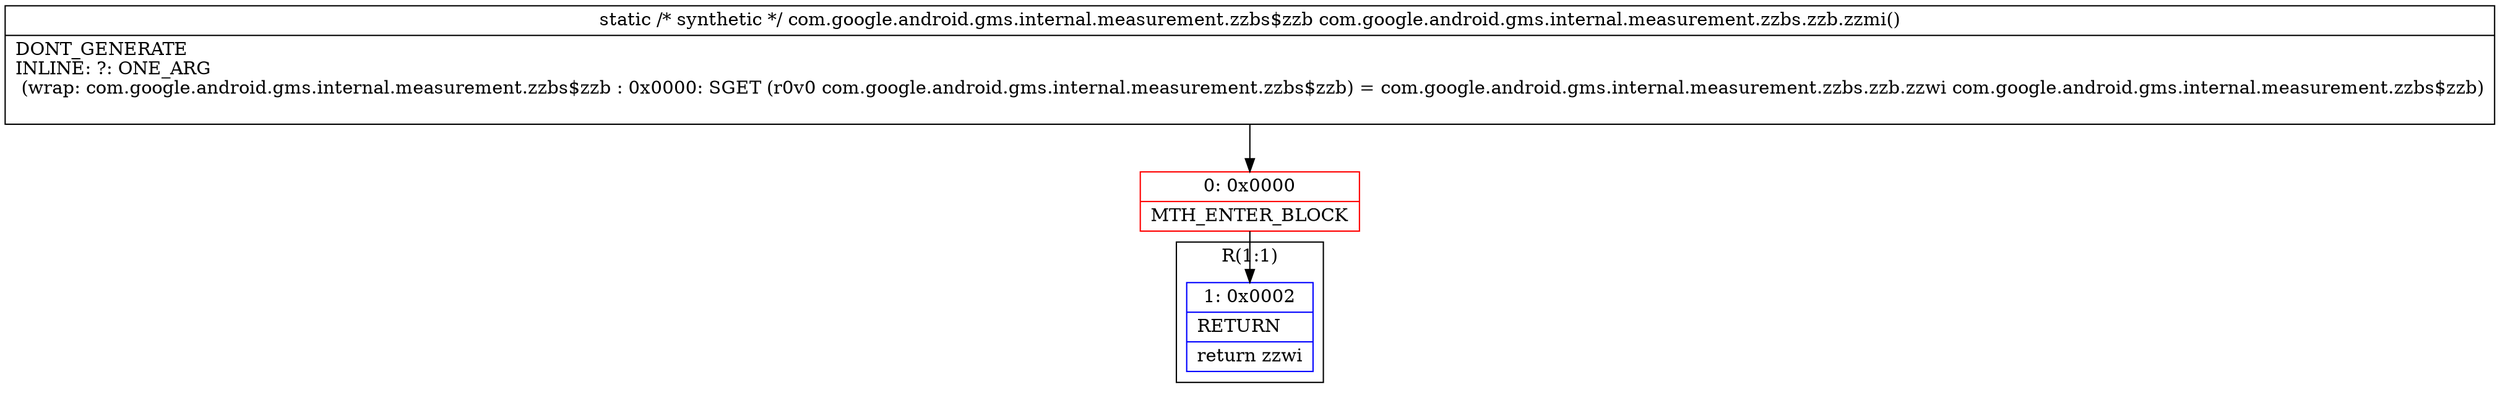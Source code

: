digraph "CFG forcom.google.android.gms.internal.measurement.zzbs.zzb.zzmi()Lcom\/google\/android\/gms\/internal\/measurement\/zzbs$zzb;" {
subgraph cluster_Region_2077268045 {
label = "R(1:1)";
node [shape=record,color=blue];
Node_1 [shape=record,label="{1\:\ 0x0002|RETURN\l|return zzwi\l}"];
}
Node_0 [shape=record,color=red,label="{0\:\ 0x0000|MTH_ENTER_BLOCK\l}"];
MethodNode[shape=record,label="{static \/* synthetic *\/ com.google.android.gms.internal.measurement.zzbs$zzb com.google.android.gms.internal.measurement.zzbs.zzb.zzmi()  | DONT_GENERATE\lINLINE: ?: ONE_ARG  \l  (wrap: com.google.android.gms.internal.measurement.zzbs$zzb : 0x0000: SGET  (r0v0 com.google.android.gms.internal.measurement.zzbs$zzb) =  com.google.android.gms.internal.measurement.zzbs.zzb.zzwi com.google.android.gms.internal.measurement.zzbs$zzb)\l\l}"];
MethodNode -> Node_0;
Node_0 -> Node_1;
}


